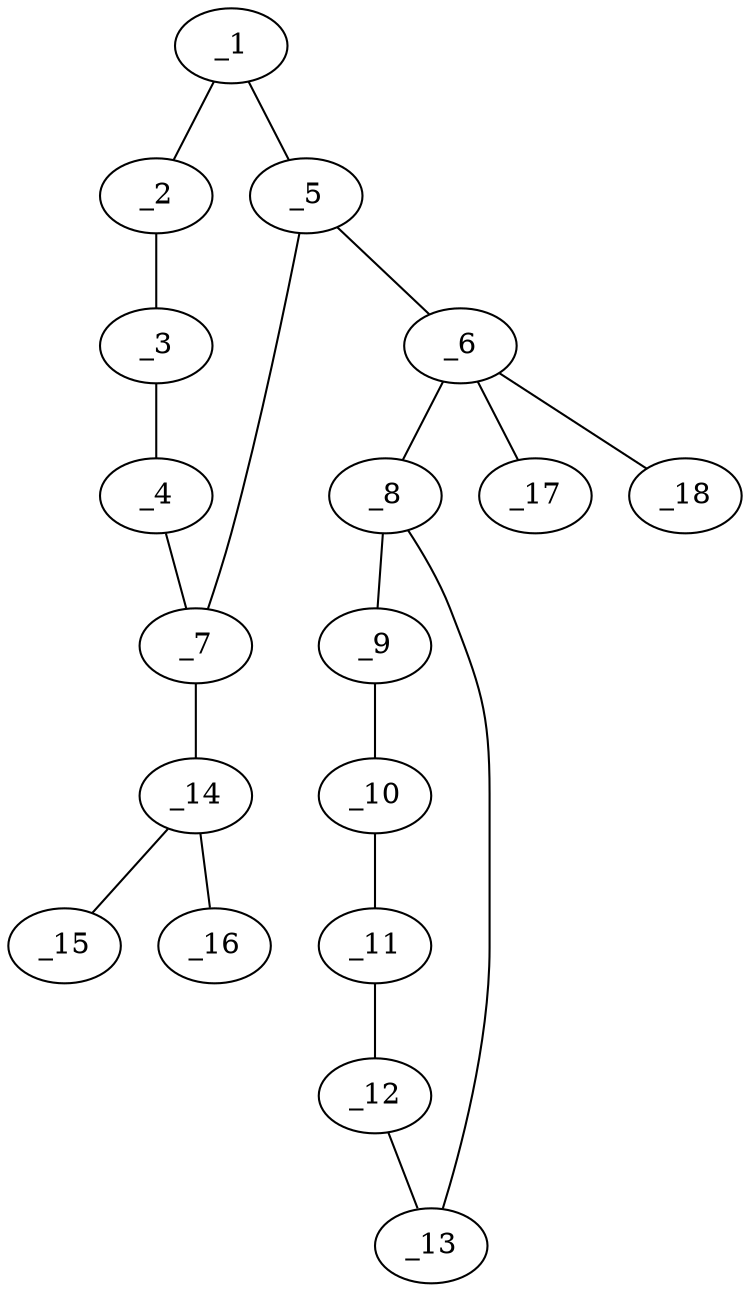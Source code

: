 graph molid624231 {
	_1	 [charge=0,
		chem=1,
		symbol="C  ",
		x="5.4641",
		y="-1.5"];
	_2	 [charge=0,
		chem=1,
		symbol="C  ",
		x="5.4641",
		y="-2.5"];
	_1 -- _2	 [valence=1];
	_5	 [charge=0,
		chem=1,
		symbol="C  ",
		x="4.5981",
		y="-1"];
	_1 -- _5	 [valence=2];
	_3	 [charge=0,
		chem=1,
		symbol="C  ",
		x="4.5981",
		y="-3"];
	_2 -- _3	 [valence=2];
	_4	 [charge=0,
		chem=1,
		symbol="C  ",
		x="3.732",
		y="-2.5"];
	_3 -- _4	 [valence=1];
	_7	 [charge=0,
		chem=1,
		symbol="C  ",
		x="3.7321",
		y="-1.5"];
	_4 -- _7	 [valence=2];
	_6	 [charge=0,
		chem=5,
		symbol="S  ",
		x="4.5981",
		y=0];
	_5 -- _6	 [valence=1];
	_5 -- _7	 [valence=1];
	_8	 [charge=0,
		chem=1,
		symbol="C  ",
		x="4.5981",
		y=1];
	_6 -- _8	 [valence=1];
	_17	 [charge=0,
		chem=2,
		symbol="O  ",
		x="3.5981",
		y=0];
	_6 -- _17	 [valence=2];
	_18	 [charge=0,
		chem=2,
		symbol="O  ",
		x="5.5981",
		y=0];
	_6 -- _18	 [valence=2];
	_14	 [charge=1,
		chem=4,
		symbol="N  ",
		x="2.866",
		y="-1"];
	_7 -- _14	 [valence=1];
	_9	 [charge=0,
		chem=1,
		symbol="C  ",
		x="3.7321",
		y="1.5"];
	_8 -- _9	 [valence=1];
	_13	 [charge=0,
		chem=1,
		symbol="C  ",
		x="5.4641",
		y="1.5"];
	_8 -- _13	 [valence=2];
	_10	 [charge=0,
		chem=1,
		symbol="C  ",
		x="3.7321",
		y="2.5"];
	_9 -- _10	 [valence=2];
	_11	 [charge=0,
		chem=1,
		symbol="C  ",
		x="4.5981",
		y=3];
	_10 -- _11	 [valence=1];
	_12	 [charge=0,
		chem=1,
		symbol="C  ",
		x="5.4641",
		y="2.5"];
	_11 -- _12	 [valence=2];
	_12 -- _13	 [valence=1];
	_15	 [charge=0,
		chem=2,
		symbol="O  ",
		x=2,
		y="-1.5"];
	_14 -- _15	 [valence=2];
	_16	 [charge="-1",
		chem=2,
		symbol="O  ",
		x="2.866",
		y=0];
	_14 -- _16	 [valence=1];
}
